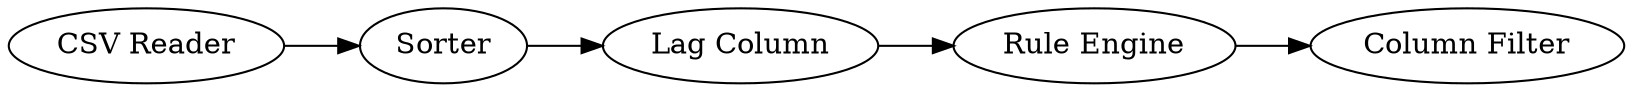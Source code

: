 digraph {
	11 -> 10
	12 -> 13
	4 -> 11
	10 -> 12
	13 [label="Column Filter"]
	11 [label=Sorter]
	4 [label="CSV Reader"]
	10 [label="Lag Column"]
	12 [label="Rule Engine"]
	rankdir=LR
}
